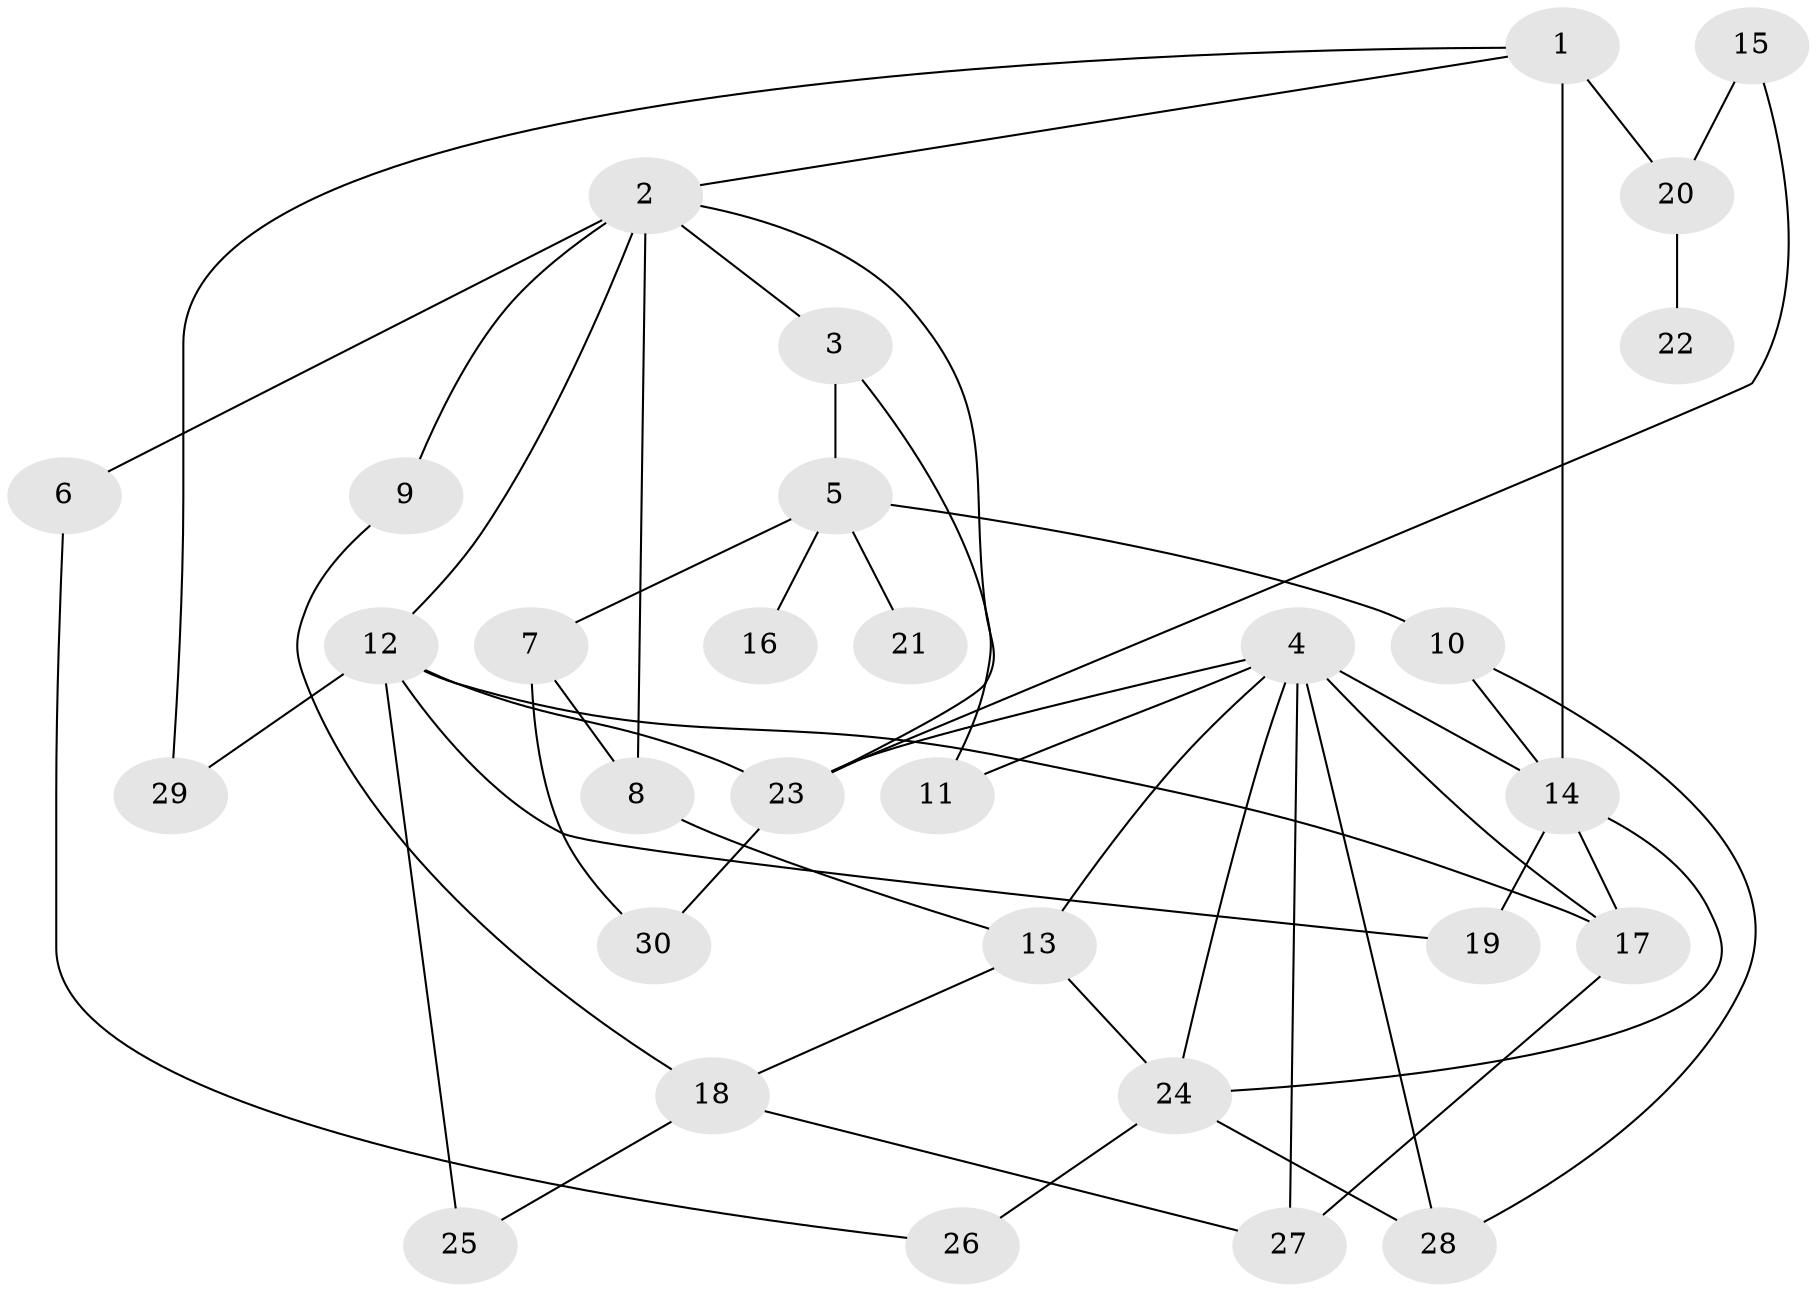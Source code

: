 // original degree distribution, {5: 0.1016949152542373, 4: 0.0847457627118644, 2: 0.3728813559322034, 3: 0.2033898305084746, 6: 0.06779661016949153, 1: 0.1694915254237288}
// Generated by graph-tools (version 1.1) at 2025/01/03/09/25 03:01:05]
// undirected, 30 vertices, 50 edges
graph export_dot {
graph [start="1"]
  node [color=gray90,style=filled];
  1;
  2;
  3;
  4;
  5;
  6;
  7;
  8;
  9;
  10;
  11;
  12;
  13;
  14;
  15;
  16;
  17;
  18;
  19;
  20;
  21;
  22;
  23;
  24;
  25;
  26;
  27;
  28;
  29;
  30;
  1 -- 2 [weight=1.0];
  1 -- 14 [weight=2.0];
  1 -- 20 [weight=1.0];
  1 -- 29 [weight=1.0];
  2 -- 3 [weight=1.0];
  2 -- 6 [weight=1.0];
  2 -- 8 [weight=1.0];
  2 -- 9 [weight=1.0];
  2 -- 12 [weight=1.0];
  2 -- 23 [weight=1.0];
  3 -- 5 [weight=1.0];
  3 -- 11 [weight=1.0];
  4 -- 11 [weight=1.0];
  4 -- 13 [weight=1.0];
  4 -- 14 [weight=1.0];
  4 -- 17 [weight=1.0];
  4 -- 23 [weight=1.0];
  4 -- 24 [weight=1.0];
  4 -- 27 [weight=2.0];
  4 -- 28 [weight=1.0];
  5 -- 7 [weight=1.0];
  5 -- 10 [weight=1.0];
  5 -- 16 [weight=1.0];
  5 -- 21 [weight=1.0];
  6 -- 26 [weight=1.0];
  7 -- 8 [weight=1.0];
  7 -- 30 [weight=1.0];
  8 -- 13 [weight=1.0];
  9 -- 18 [weight=1.0];
  10 -- 14 [weight=1.0];
  10 -- 28 [weight=1.0];
  12 -- 17 [weight=2.0];
  12 -- 19 [weight=1.0];
  12 -- 23 [weight=1.0];
  12 -- 25 [weight=1.0];
  12 -- 29 [weight=1.0];
  13 -- 18 [weight=1.0];
  13 -- 24 [weight=1.0];
  14 -- 17 [weight=1.0];
  14 -- 19 [weight=1.0];
  14 -- 24 [weight=1.0];
  15 -- 20 [weight=1.0];
  15 -- 23 [weight=1.0];
  17 -- 27 [weight=1.0];
  18 -- 25 [weight=1.0];
  18 -- 27 [weight=1.0];
  20 -- 22 [weight=1.0];
  23 -- 30 [weight=1.0];
  24 -- 26 [weight=1.0];
  24 -- 28 [weight=1.0];
}
